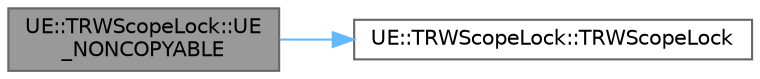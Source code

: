 digraph "UE::TRWScopeLock::UE_NONCOPYABLE"
{
 // INTERACTIVE_SVG=YES
 // LATEX_PDF_SIZE
  bgcolor="transparent";
  edge [fontname=Helvetica,fontsize=10,labelfontname=Helvetica,labelfontsize=10];
  node [fontname=Helvetica,fontsize=10,shape=box,height=0.2,width=0.4];
  rankdir="LR";
  Node1 [id="Node000001",label="UE::TRWScopeLock::UE\l_NONCOPYABLE",height=0.2,width=0.4,color="gray40", fillcolor="grey60", style="filled", fontcolor="black",tooltip=" "];
  Node1 -> Node2 [id="edge1_Node000001_Node000002",color="steelblue1",style="solid",tooltip=" "];
  Node2 [id="Node000002",label="UE::TRWScopeLock::TRWScopeLock",height=0.2,width=0.4,color="grey40", fillcolor="white", style="filled",URL="$d2/d63/classUE_1_1TRWScopeLock.html#af455f94ee3179f8575ed978a9eafc371",tooltip=" "];
}
